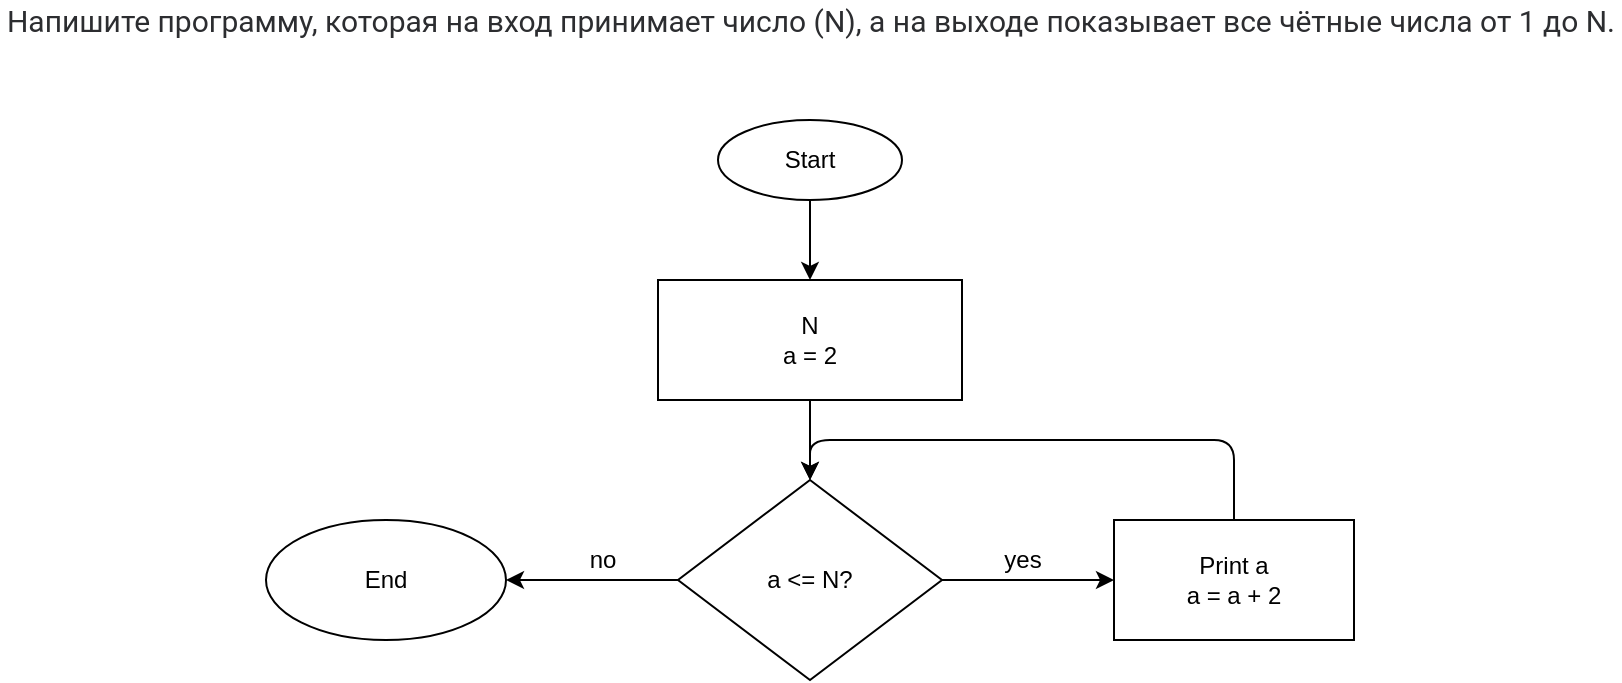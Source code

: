 <mxfile>
    <diagram id="Yc4j-5aGNtv-1LGero-q" name="Page-1">
        <mxGraphModel dx="1103" dy="610" grid="1" gridSize="10" guides="1" tooltips="1" connect="1" arrows="1" fold="1" page="1" pageScale="1" pageWidth="827" pageHeight="1169" math="0" shadow="0">
            <root>
                <mxCell id="0"/>
                <mxCell id="1" parent="0"/>
                <mxCell id="2" value="&lt;span style=&quot;color: rgb(44 , 45 , 48) ; font-family: &amp;#34;roboto&amp;#34; , &amp;#34;san francisco&amp;#34; , &amp;#34;helvetica neue&amp;#34; , &amp;#34;helvetica&amp;#34; , &amp;#34;arial&amp;#34; ; font-size: 15px ; background-color: rgb(255 , 255 , 255)&quot;&gt;Напишите программу, которая на вход принимает число (N), а на выходе показывает все чётные числа от 1 до N.&lt;/span&gt;" style="text;html=1;align=center;verticalAlign=middle;resizable=0;points=[];autosize=1;strokeColor=none;fillColor=none;" vertex="1" parent="1">
                    <mxGeometry x="9" y="10" width="810" height="20" as="geometry"/>
                </mxCell>
                <mxCell id="5" value="" style="edgeStyle=none;html=1;" edge="1" parent="1" source="3" target="4">
                    <mxGeometry relative="1" as="geometry"/>
                </mxCell>
                <mxCell id="3" value="Start" style="ellipse;whiteSpace=wrap;html=1;" vertex="1" parent="1">
                    <mxGeometry x="368" y="70" width="92" height="40" as="geometry"/>
                </mxCell>
                <mxCell id="7" value="" style="edgeStyle=none;html=1;" edge="1" parent="1" source="4" target="6">
                    <mxGeometry relative="1" as="geometry"/>
                </mxCell>
                <mxCell id="4" value="N&lt;br&gt;a = 2" style="whiteSpace=wrap;html=1;" vertex="1" parent="1">
                    <mxGeometry x="338" y="150" width="152" height="60" as="geometry"/>
                </mxCell>
                <mxCell id="11" value="" style="edgeStyle=none;html=1;" edge="1" parent="1" source="6" target="10">
                    <mxGeometry relative="1" as="geometry"/>
                </mxCell>
                <mxCell id="13" value="" style="edgeStyle=none;html=1;" edge="1" parent="1" source="6" target="12">
                    <mxGeometry relative="1" as="geometry"/>
                </mxCell>
                <mxCell id="6" value="a &amp;lt;= N?" style="rhombus;whiteSpace=wrap;html=1;" vertex="1" parent="1">
                    <mxGeometry x="348" y="250" width="132" height="100" as="geometry"/>
                </mxCell>
                <mxCell id="10" value="End" style="ellipse;whiteSpace=wrap;html=1;" vertex="1" parent="1">
                    <mxGeometry x="142" y="270" width="120" height="60" as="geometry"/>
                </mxCell>
                <mxCell id="15" style="edgeStyle=none;html=1;entryX=0.5;entryY=0;entryDx=0;entryDy=0;" edge="1" parent="1" source="12" target="6">
                    <mxGeometry relative="1" as="geometry">
                        <Array as="points">
                            <mxPoint x="626" y="230"/>
                            <mxPoint x="414" y="230"/>
                        </Array>
                    </mxGeometry>
                </mxCell>
                <mxCell id="12" value="Print a&lt;br&gt;a = a + 2" style="whiteSpace=wrap;html=1;" vertex="1" parent="1">
                    <mxGeometry x="566" y="270" width="120" height="60" as="geometry"/>
                </mxCell>
                <mxCell id="14" value="yes" style="text;html=1;align=center;verticalAlign=middle;resizable=0;points=[];autosize=1;strokeColor=none;fillColor=none;" vertex="1" parent="1">
                    <mxGeometry x="505" y="280" width="30" height="20" as="geometry"/>
                </mxCell>
                <mxCell id="16" value="no" style="text;html=1;align=center;verticalAlign=middle;resizable=0;points=[];autosize=1;strokeColor=none;fillColor=none;" vertex="1" parent="1">
                    <mxGeometry x="295" y="280" width="30" height="20" as="geometry"/>
                </mxCell>
            </root>
        </mxGraphModel>
    </diagram>
</mxfile>